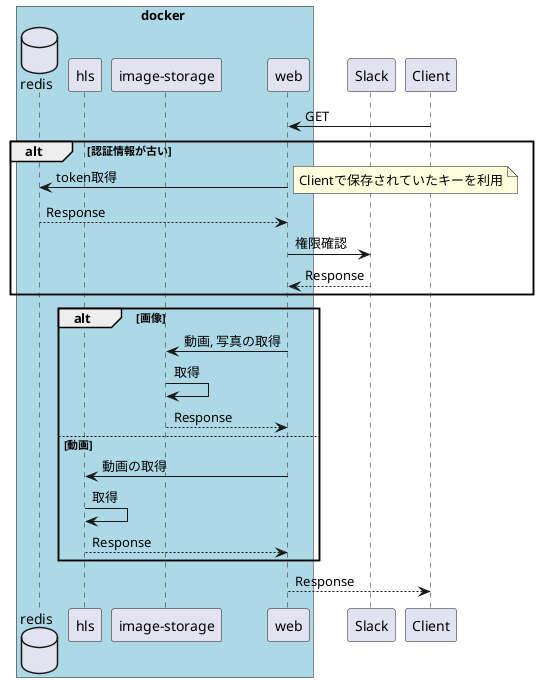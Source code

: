 @startuml WEB

box docker #LightBlue
database redis
participant hls
participant "image-storage"
participant web
end box

participant Slack
participant Client

Client -> web : GET

alt 認証情報が古い
	web -> redis: token取得
	note right: Clientで保存されていたキーを利用

	redis --> web: Response
	web -> Slack: 権限確認

	Slack --> web: Response
end

alt 画像
	web -> "image-storage": 動画, 写真の取得
	"image-storage" -> "image-storage": 取得
	"image-storage" --> web: Response
else 動画
	web -> hls: 動画の取得
	hls -> hls: 取得
	hls --> web: Response
end


web --> Client : Response
@enduml
